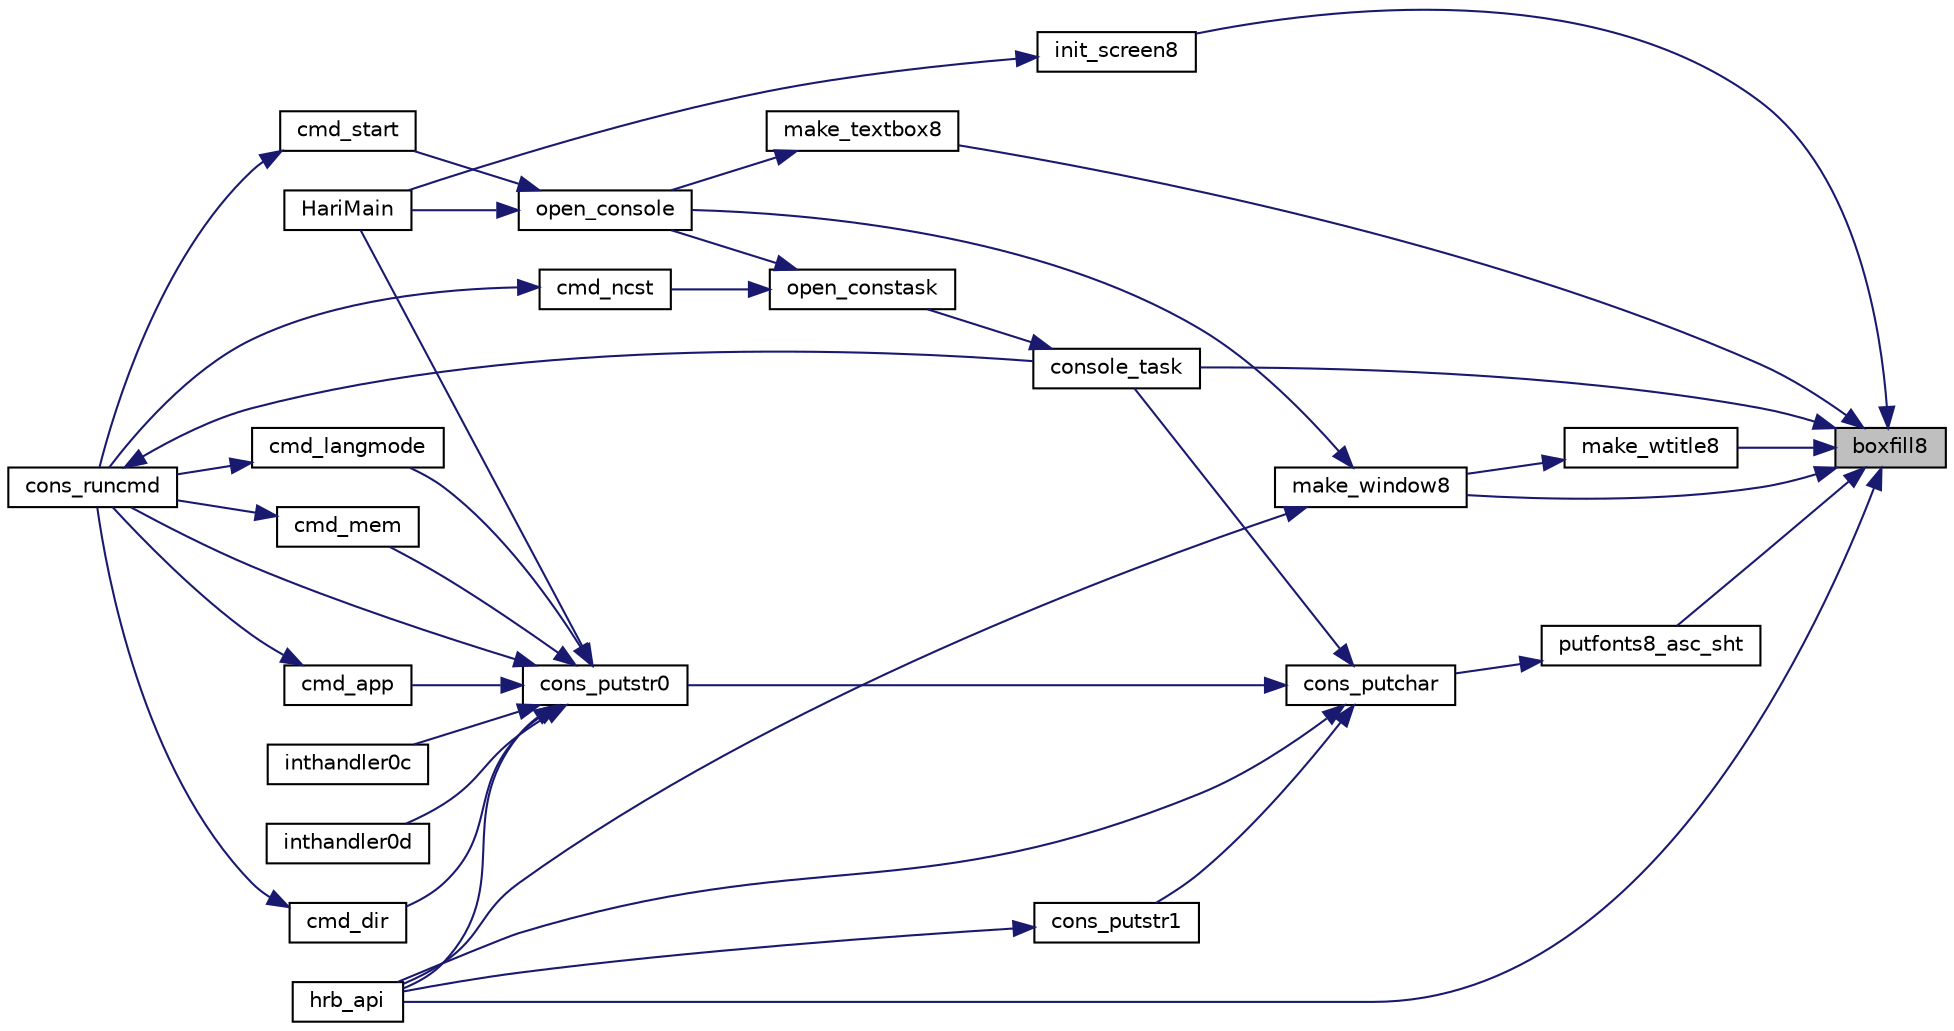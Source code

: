 digraph "boxfill8"
{
 // LATEX_PDF_SIZE
  edge [fontname="Helvetica",fontsize="10",labelfontname="Helvetica",labelfontsize="10"];
  node [fontname="Helvetica",fontsize="10",shape=record];
  rankdir="RL";
  Node1 [label="boxfill8",height=0.2,width=0.4,color="black", fillcolor="grey75", style="filled", fontcolor="black",tooltip=" "];
  Node1 -> Node2 [dir="back",color="midnightblue",fontsize="10",style="solid"];
  Node2 [label="console_task",height=0.2,width=0.4,color="black", fillcolor="white", style="filled",URL="$console_8c.html#acf7b570f866fb6b0880a9fb988393e69",tooltip=" "];
  Node2 -> Node3 [dir="back",color="midnightblue",fontsize="10",style="solid"];
  Node3 [label="open_constask",height=0.2,width=0.4,color="black", fillcolor="white", style="filled",URL="$bootpack_8h.html#a79280c7e465953eeaa972574fce486ed",tooltip=" "];
  Node3 -> Node4 [dir="back",color="midnightblue",fontsize="10",style="solid"];
  Node4 [label="cmd_ncst",height=0.2,width=0.4,color="black", fillcolor="white", style="filled",URL="$console_8c.html#a3f08f092f66404d51c2af42f76237980",tooltip=" "];
  Node4 -> Node5 [dir="back",color="midnightblue",fontsize="10",style="solid"];
  Node5 [label="cons_runcmd",height=0.2,width=0.4,color="black", fillcolor="white", style="filled",URL="$console_8c.html#a7be2f98778674111de60be8c7f0a3e62",tooltip=" "];
  Node5 -> Node2 [dir="back",color="midnightblue",fontsize="10",style="solid"];
  Node3 -> Node6 [dir="back",color="midnightblue",fontsize="10",style="solid"];
  Node6 [label="open_console",height=0.2,width=0.4,color="black", fillcolor="white", style="filled",URL="$bootpack_8h.html#a6a7720c122ae0f96494e98c38c6e365e",tooltip=" "];
  Node6 -> Node7 [dir="back",color="midnightblue",fontsize="10",style="solid"];
  Node7 [label="cmd_start",height=0.2,width=0.4,color="black", fillcolor="white", style="filled",URL="$console_8c.html#af8d7dae21f111aecc555ba5e14df4265",tooltip=" "];
  Node7 -> Node5 [dir="back",color="midnightblue",fontsize="10",style="solid"];
  Node6 -> Node8 [dir="back",color="midnightblue",fontsize="10",style="solid"];
  Node8 [label="HariMain",height=0.2,width=0.4,color="black", fillcolor="white", style="filled",URL="$bootpack_8c.html#a3bfd04b86eb41bd7301c75a3df6a89e0",tooltip=" "];
  Node1 -> Node9 [dir="back",color="midnightblue",fontsize="10",style="solid"];
  Node9 [label="hrb_api",height=0.2,width=0.4,color="black", fillcolor="white", style="filled",URL="$console_8c.html#ae3a2b95ac62166efc071caeb9e7b0db1",tooltip=" "];
  Node1 -> Node10 [dir="back",color="midnightblue",fontsize="10",style="solid"];
  Node10 [label="init_screen8",height=0.2,width=0.4,color="black", fillcolor="white", style="filled",URL="$graphic_8c.html#a080c9dc05b60bc16c1b06437e995b970",tooltip=" "];
  Node10 -> Node8 [dir="back",color="midnightblue",fontsize="10",style="solid"];
  Node1 -> Node11 [dir="back",color="midnightblue",fontsize="10",style="solid"];
  Node11 [label="make_textbox8",height=0.2,width=0.4,color="black", fillcolor="white", style="filled",URL="$window_8c.html#aa8d3e4458a5d7b5318dfb3cdf2010a58",tooltip=" "];
  Node11 -> Node6 [dir="back",color="midnightblue",fontsize="10",style="solid"];
  Node1 -> Node12 [dir="back",color="midnightblue",fontsize="10",style="solid"];
  Node12 [label="make_window8",height=0.2,width=0.4,color="black", fillcolor="white", style="filled",URL="$window_8c.html#aa2e5c7ff789a55c98bf695241272bc16",tooltip=" "];
  Node12 -> Node9 [dir="back",color="midnightblue",fontsize="10",style="solid"];
  Node12 -> Node6 [dir="back",color="midnightblue",fontsize="10",style="solid"];
  Node1 -> Node13 [dir="back",color="midnightblue",fontsize="10",style="solid"];
  Node13 [label="make_wtitle8",height=0.2,width=0.4,color="black", fillcolor="white", style="filled",URL="$window_8c.html#a7624d2de5f9aef85e89e2a12375cf40d",tooltip=" "];
  Node13 -> Node12 [dir="back",color="midnightblue",fontsize="10",style="solid"];
  Node1 -> Node14 [dir="back",color="midnightblue",fontsize="10",style="solid"];
  Node14 [label="putfonts8_asc_sht",height=0.2,width=0.4,color="black", fillcolor="white", style="filled",URL="$window_8c.html#a67ab2e7cce8565ab4247b2a4ec063a18",tooltip=" "];
  Node14 -> Node15 [dir="back",color="midnightblue",fontsize="10",style="solid"];
  Node15 [label="cons_putchar",height=0.2,width=0.4,color="black", fillcolor="white", style="filled",URL="$console_8c.html#a4197ccd3ce2053ca0c778fed7da81252",tooltip=" "];
  Node15 -> Node16 [dir="back",color="midnightblue",fontsize="10",style="solid"];
  Node16 [label="cons_putstr0",height=0.2,width=0.4,color="black", fillcolor="white", style="filled",URL="$console_8c.html#a6a3da535464b8bd88457538ad73058e1",tooltip=" "];
  Node16 -> Node17 [dir="back",color="midnightblue",fontsize="10",style="solid"];
  Node17 [label="cmd_app",height=0.2,width=0.4,color="black", fillcolor="white", style="filled",URL="$console_8c.html#ac543899ee5ce9621fa024d0ee3098f3d",tooltip=" "];
  Node17 -> Node5 [dir="back",color="midnightblue",fontsize="10",style="solid"];
  Node16 -> Node18 [dir="back",color="midnightblue",fontsize="10",style="solid"];
  Node18 [label="cmd_dir",height=0.2,width=0.4,color="black", fillcolor="white", style="filled",URL="$console_8c.html#a6fae3dc411d4d283fd16ef02602475a4",tooltip=" "];
  Node18 -> Node5 [dir="back",color="midnightblue",fontsize="10",style="solid"];
  Node16 -> Node19 [dir="back",color="midnightblue",fontsize="10",style="solid"];
  Node19 [label="cmd_langmode",height=0.2,width=0.4,color="black", fillcolor="white", style="filled",URL="$console_8c.html#ae4b5e634ac4512b6cbc40729a6732bc1",tooltip=" "];
  Node19 -> Node5 [dir="back",color="midnightblue",fontsize="10",style="solid"];
  Node16 -> Node20 [dir="back",color="midnightblue",fontsize="10",style="solid"];
  Node20 [label="cmd_mem",height=0.2,width=0.4,color="black", fillcolor="white", style="filled",URL="$console_8c.html#a7beea0ecae31c20285e08ce9c992c24d",tooltip=" "];
  Node20 -> Node5 [dir="back",color="midnightblue",fontsize="10",style="solid"];
  Node16 -> Node5 [dir="back",color="midnightblue",fontsize="10",style="solid"];
  Node16 -> Node8 [dir="back",color="midnightblue",fontsize="10",style="solid"];
  Node16 -> Node9 [dir="back",color="midnightblue",fontsize="10",style="solid"];
  Node16 -> Node21 [dir="back",color="midnightblue",fontsize="10",style="solid"];
  Node21 [label="inthandler0c",height=0.2,width=0.4,color="black", fillcolor="white", style="filled",URL="$console_8c.html#ab1e502d332a2ad9588075aed1aca1541",tooltip=" "];
  Node16 -> Node22 [dir="back",color="midnightblue",fontsize="10",style="solid"];
  Node22 [label="inthandler0d",height=0.2,width=0.4,color="black", fillcolor="white", style="filled",URL="$console_8c.html#abc45130af020e3d17361636094ba1619",tooltip=" "];
  Node15 -> Node23 [dir="back",color="midnightblue",fontsize="10",style="solid"];
  Node23 [label="cons_putstr1",height=0.2,width=0.4,color="black", fillcolor="white", style="filled",URL="$console_8c.html#a5793ef68f2d9b7f6767c51112109fdf9",tooltip=" "];
  Node23 -> Node9 [dir="back",color="midnightblue",fontsize="10",style="solid"];
  Node15 -> Node2 [dir="back",color="midnightblue",fontsize="10",style="solid"];
  Node15 -> Node9 [dir="back",color="midnightblue",fontsize="10",style="solid"];
}
